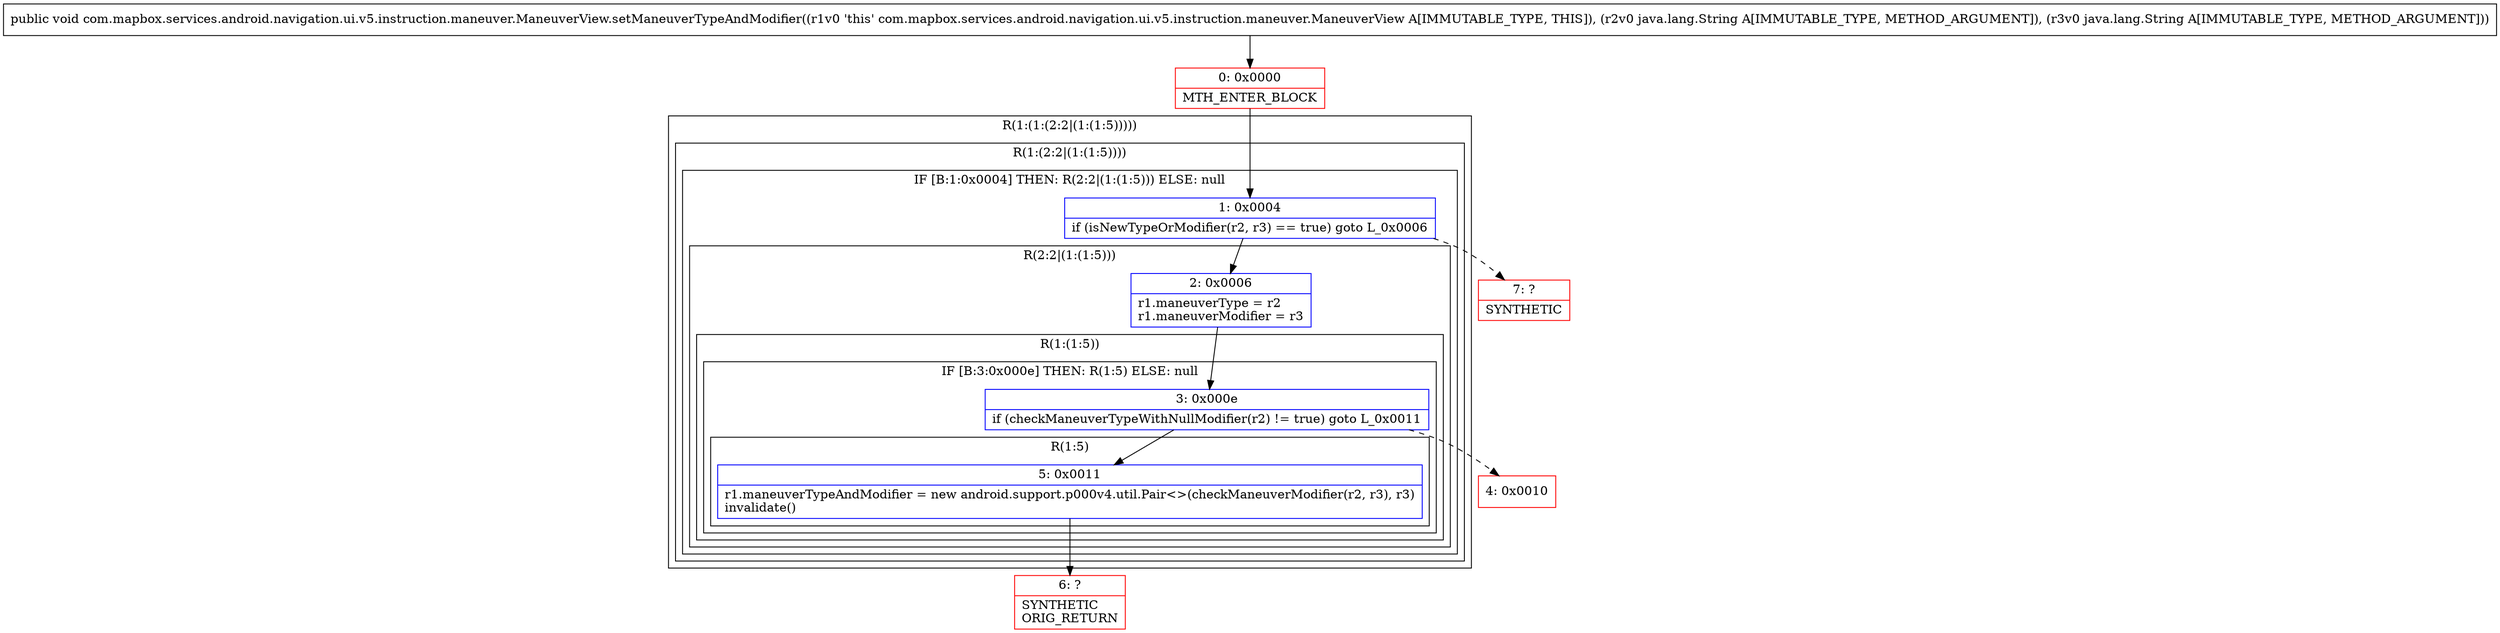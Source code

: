 digraph "CFG forcom.mapbox.services.android.navigation.ui.v5.instruction.maneuver.ManeuverView.setManeuverTypeAndModifier(Ljava\/lang\/String;Ljava\/lang\/String;)V" {
subgraph cluster_Region_1528702539 {
label = "R(1:(1:(2:2|(1:(1:5)))))";
node [shape=record,color=blue];
subgraph cluster_Region_1721287235 {
label = "R(1:(2:2|(1:(1:5))))";
node [shape=record,color=blue];
subgraph cluster_IfRegion_841565366 {
label = "IF [B:1:0x0004] THEN: R(2:2|(1:(1:5))) ELSE: null";
node [shape=record,color=blue];
Node_1 [shape=record,label="{1\:\ 0x0004|if (isNewTypeOrModifier(r2, r3) == true) goto L_0x0006\l}"];
subgraph cluster_Region_535460284 {
label = "R(2:2|(1:(1:5)))";
node [shape=record,color=blue];
Node_2 [shape=record,label="{2\:\ 0x0006|r1.maneuverType = r2\lr1.maneuverModifier = r3\l}"];
subgraph cluster_Region_904669300 {
label = "R(1:(1:5))";
node [shape=record,color=blue];
subgraph cluster_IfRegion_356941392 {
label = "IF [B:3:0x000e] THEN: R(1:5) ELSE: null";
node [shape=record,color=blue];
Node_3 [shape=record,label="{3\:\ 0x000e|if (checkManeuverTypeWithNullModifier(r2) != true) goto L_0x0011\l}"];
subgraph cluster_Region_1832027322 {
label = "R(1:5)";
node [shape=record,color=blue];
Node_5 [shape=record,label="{5\:\ 0x0011|r1.maneuverTypeAndModifier = new android.support.p000v4.util.Pair\<\>(checkManeuverModifier(r2, r3), r3)\linvalidate()\l}"];
}
}
}
}
}
}
}
Node_0 [shape=record,color=red,label="{0\:\ 0x0000|MTH_ENTER_BLOCK\l}"];
Node_4 [shape=record,color=red,label="{4\:\ 0x0010}"];
Node_6 [shape=record,color=red,label="{6\:\ ?|SYNTHETIC\lORIG_RETURN\l}"];
Node_7 [shape=record,color=red,label="{7\:\ ?|SYNTHETIC\l}"];
MethodNode[shape=record,label="{public void com.mapbox.services.android.navigation.ui.v5.instruction.maneuver.ManeuverView.setManeuverTypeAndModifier((r1v0 'this' com.mapbox.services.android.navigation.ui.v5.instruction.maneuver.ManeuverView A[IMMUTABLE_TYPE, THIS]), (r2v0 java.lang.String A[IMMUTABLE_TYPE, METHOD_ARGUMENT]), (r3v0 java.lang.String A[IMMUTABLE_TYPE, METHOD_ARGUMENT])) }"];
MethodNode -> Node_0;
Node_1 -> Node_2;
Node_1 -> Node_7[style=dashed];
Node_2 -> Node_3;
Node_3 -> Node_4[style=dashed];
Node_3 -> Node_5;
Node_5 -> Node_6;
Node_0 -> Node_1;
}

